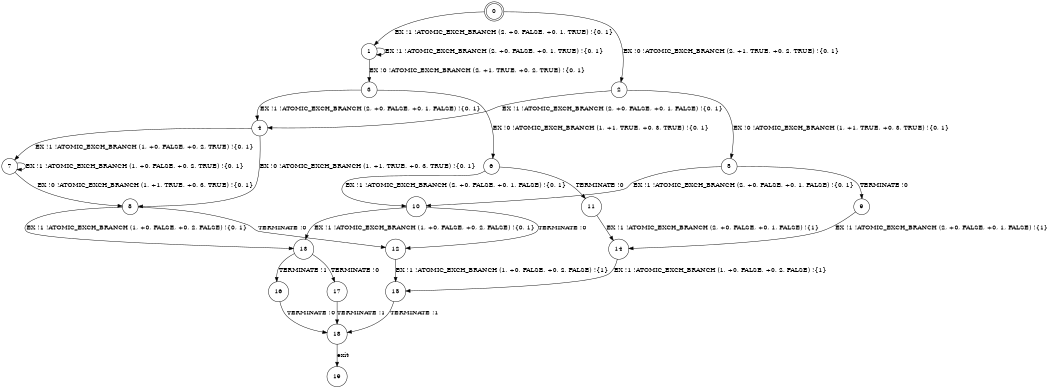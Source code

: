 digraph BCG {
size = "7, 10.5";
center = TRUE;
node [shape = circle];
0 [peripheries = 2];
0 -> 1 [label = "EX !1 !ATOMIC_EXCH_BRANCH (2, +0, FALSE, +0, 1, TRUE) !{0, 1}"];
0 -> 2 [label = "EX !0 !ATOMIC_EXCH_BRANCH (2, +1, TRUE, +0, 2, TRUE) !{0, 1}"];
1 -> 3 [label = "EX !0 !ATOMIC_EXCH_BRANCH (2, +1, TRUE, +0, 2, TRUE) !{0, 1}"];
1 -> 1 [label = "EX !1 !ATOMIC_EXCH_BRANCH (2, +0, FALSE, +0, 1, TRUE) !{0, 1}"];
2 -> 4 [label = "EX !1 !ATOMIC_EXCH_BRANCH (2, +0, FALSE, +0, 1, FALSE) !{0, 1}"];
2 -> 5 [label = "EX !0 !ATOMIC_EXCH_BRANCH (1, +1, TRUE, +0, 3, TRUE) !{0, 1}"];
3 -> 4 [label = "EX !1 !ATOMIC_EXCH_BRANCH (2, +0, FALSE, +0, 1, FALSE) !{0, 1}"];
3 -> 6 [label = "EX !0 !ATOMIC_EXCH_BRANCH (1, +1, TRUE, +0, 3, TRUE) !{0, 1}"];
4 -> 7 [label = "EX !1 !ATOMIC_EXCH_BRANCH (1, +0, FALSE, +0, 2, TRUE) !{0, 1}"];
4 -> 8 [label = "EX !0 !ATOMIC_EXCH_BRANCH (1, +1, TRUE, +0, 3, TRUE) !{0, 1}"];
5 -> 9 [label = "TERMINATE !0"];
5 -> 10 [label = "EX !1 !ATOMIC_EXCH_BRANCH (2, +0, FALSE, +0, 1, FALSE) !{0, 1}"];
6 -> 11 [label = "TERMINATE !0"];
6 -> 10 [label = "EX !1 !ATOMIC_EXCH_BRANCH (2, +0, FALSE, +0, 1, FALSE) !{0, 1}"];
7 -> 7 [label = "EX !1 !ATOMIC_EXCH_BRANCH (1, +0, FALSE, +0, 2, TRUE) !{0, 1}"];
7 -> 8 [label = "EX !0 !ATOMIC_EXCH_BRANCH (1, +1, TRUE, +0, 3, TRUE) !{0, 1}"];
8 -> 12 [label = "TERMINATE !0"];
8 -> 13 [label = "EX !1 !ATOMIC_EXCH_BRANCH (1, +0, FALSE, +0, 2, FALSE) !{0, 1}"];
9 -> 14 [label = "EX !1 !ATOMIC_EXCH_BRANCH (2, +0, FALSE, +0, 1, FALSE) !{1}"];
10 -> 12 [label = "TERMINATE !0"];
10 -> 13 [label = "EX !1 !ATOMIC_EXCH_BRANCH (1, +0, FALSE, +0, 2, FALSE) !{0, 1}"];
11 -> 14 [label = "EX !1 !ATOMIC_EXCH_BRANCH (2, +0, FALSE, +0, 1, FALSE) !{1}"];
12 -> 15 [label = "EX !1 !ATOMIC_EXCH_BRANCH (1, +0, FALSE, +0, 2, FALSE) !{1}"];
13 -> 16 [label = "TERMINATE !1"];
13 -> 17 [label = "TERMINATE !0"];
14 -> 15 [label = "EX !1 !ATOMIC_EXCH_BRANCH (1, +0, FALSE, +0, 2, FALSE) !{1}"];
15 -> 18 [label = "TERMINATE !1"];
16 -> 18 [label = "TERMINATE !0"];
17 -> 18 [label = "TERMINATE !1"];
18 -> 19 [label = "exit"];
}
